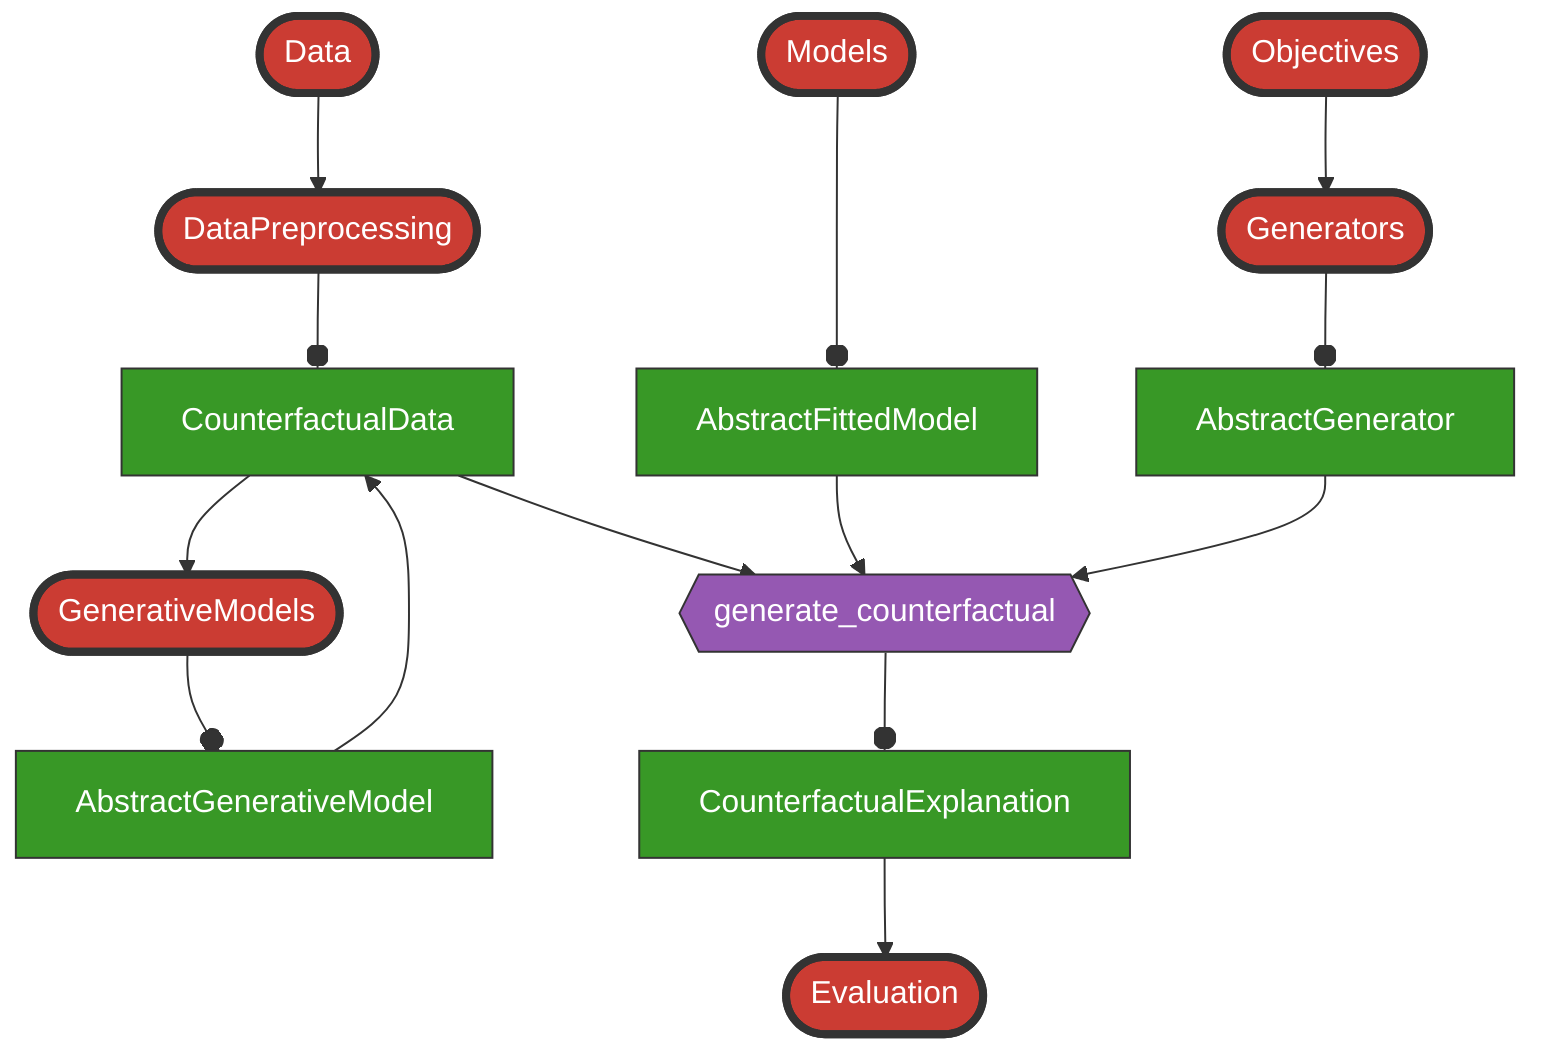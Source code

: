 flowchart TB
    
    classDef module fill:#cb3c33,stroke:#333,color:#fff,stroke-width:4px;
    classDef struct fill:#389826,stroke:#333,color:#fff;
    classDef funct fill:#9558b2,stroke:#333,color:#fff;
    %% classDef default font-size:36px,height:60px;

    %% Components
    data(["Data"])
    generative(["GenerativeModels"])
    vae["AbstractGenerativeModel"]
    data_pre(["DataPreprocessing"])
    c_data["CounterfactualData"]
    models(["Models"])
    model["AbstractFittedModel"]
    generators(["Generators"])
    generator["AbstractGenerator"]
    generate_counterfactual{{"generate_counterfactual"}}
    ce["CounterfactualExplanation"]
    eval(["Evaluation"])
    obj(["Objectives"])

    class vae,c_data,model,generator,ce struct;
    class data,generative,data_pre,models,generators,eval,obj module;
    class generate_counterfactual funct;

    %% Graph
    data --> data_pre
    data_pre --o c_data
    c_data --> generative 
    generative --o vae
    vae ---> c_data

    models ---o model

    obj --> generators
    generators --o generator

    c_data & model & generator --> generate_counterfactual

    generate_counterfactual --o ce

    ce --> eval